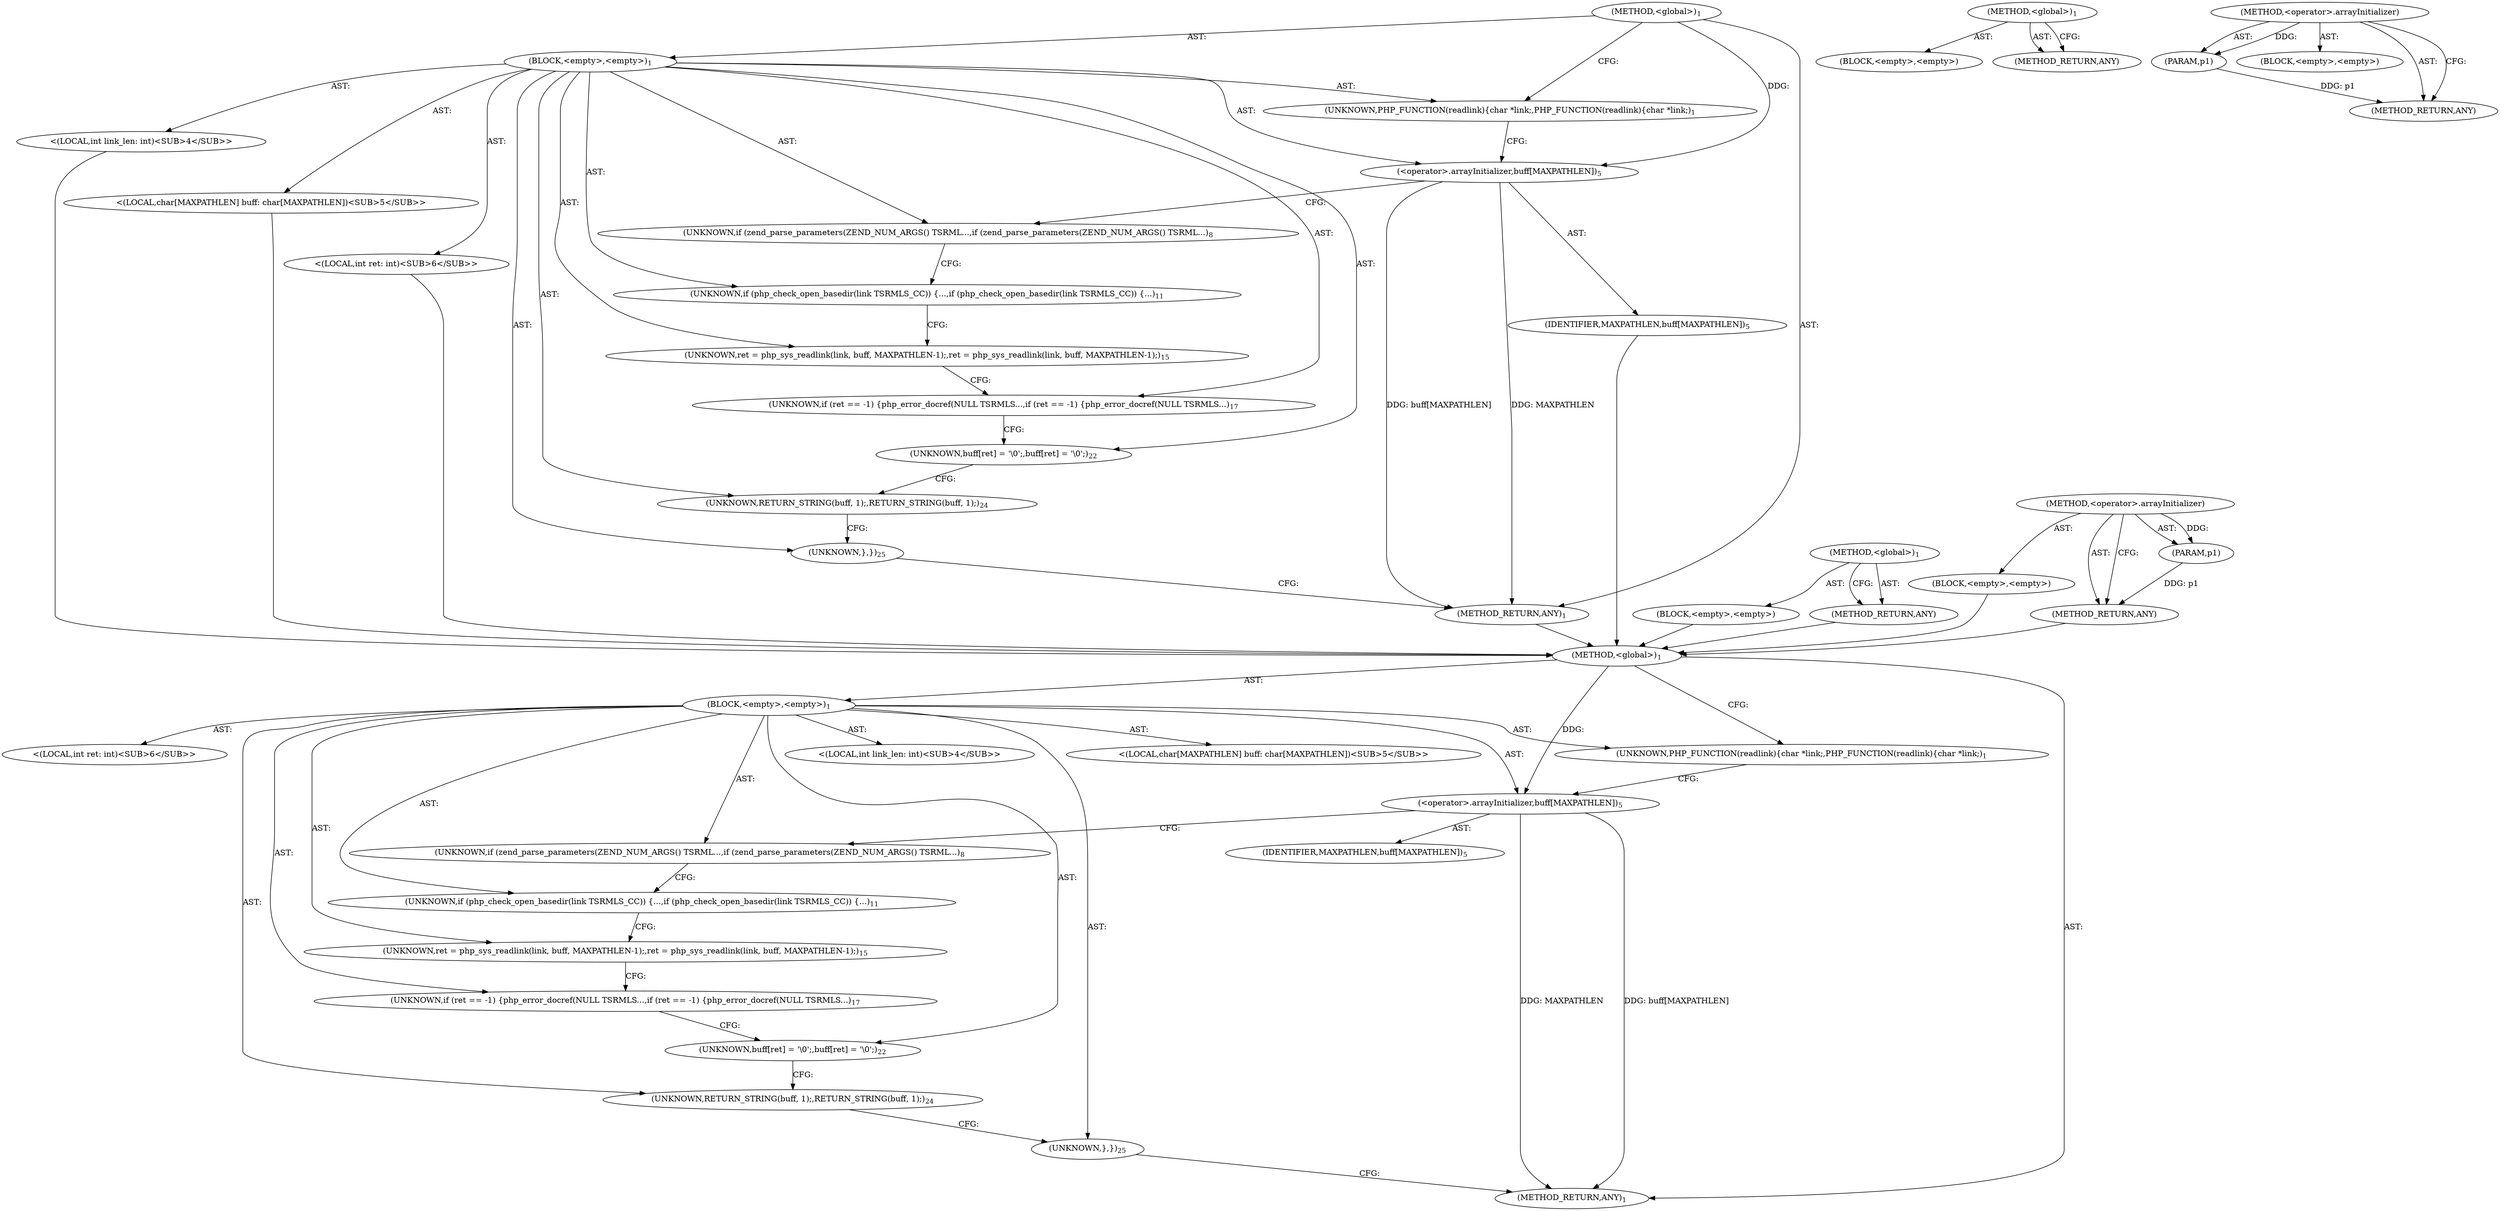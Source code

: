 digraph "&lt;operator&gt;.arrayInitializer" {
vulnerable_6 [label=<(METHOD,&lt;global&gt;)<SUB>1</SUB>>];
vulnerable_7 [label=<(BLOCK,&lt;empty&gt;,&lt;empty&gt;)<SUB>1</SUB>>];
vulnerable_8 [label=<(UNKNOWN,PHP_FUNCTION(readlink)
{
	char *link;,PHP_FUNCTION(readlink)
{
	char *link;)<SUB>1</SUB>>];
vulnerable_9 [label="<(LOCAL,int link_len: int)<SUB>4</SUB>>"];
vulnerable_10 [label="<(LOCAL,char[MAXPATHLEN] buff: char[MAXPATHLEN])<SUB>5</SUB>>"];
vulnerable_11 [label=<(&lt;operator&gt;.arrayInitializer,buff[MAXPATHLEN])<SUB>5</SUB>>];
vulnerable_12 [label=<(IDENTIFIER,MAXPATHLEN,buff[MAXPATHLEN])<SUB>5</SUB>>];
vulnerable_13 [label="<(LOCAL,int ret: int)<SUB>6</SUB>>"];
vulnerable_14 [label=<(UNKNOWN,if (zend_parse_parameters(ZEND_NUM_ARGS() TSRML...,if (zend_parse_parameters(ZEND_NUM_ARGS() TSRML...)<SUB>8</SUB>>];
vulnerable_15 [label=<(UNKNOWN,if (php_check_open_basedir(link TSRMLS_CC)) {
	...,if (php_check_open_basedir(link TSRMLS_CC)) {
	...)<SUB>11</SUB>>];
vulnerable_16 [label=<(UNKNOWN,ret = php_sys_readlink(link, buff, MAXPATHLEN-1);,ret = php_sys_readlink(link, buff, MAXPATHLEN-1);)<SUB>15</SUB>>];
vulnerable_17 [label=<(UNKNOWN,if (ret == -1) {
		php_error_docref(NULL TSRMLS...,if (ret == -1) {
		php_error_docref(NULL TSRMLS...)<SUB>17</SUB>>];
vulnerable_18 [label=<(UNKNOWN,buff[ret] = '\0';,buff[ret] = '\0';)<SUB>22</SUB>>];
vulnerable_19 [label=<(UNKNOWN,RETURN_STRING(buff, 1);,RETURN_STRING(buff, 1);)<SUB>24</SUB>>];
vulnerable_20 [label=<(UNKNOWN,},})<SUB>25</SUB>>];
vulnerable_21 [label=<(METHOD_RETURN,ANY)<SUB>1</SUB>>];
vulnerable_30 [label=<(METHOD,&lt;global&gt;)<SUB>1</SUB>>];
vulnerable_31 [label=<(BLOCK,&lt;empty&gt;,&lt;empty&gt;)>];
vulnerable_32 [label=<(METHOD_RETURN,ANY)>];
vulnerable_36 [label=<(METHOD,&lt;operator&gt;.arrayInitializer)>];
vulnerable_37 [label=<(PARAM,p1)>];
vulnerable_38 [label=<(BLOCK,&lt;empty&gt;,&lt;empty&gt;)>];
vulnerable_39 [label=<(METHOD_RETURN,ANY)>];
fixed_6 [label=<(METHOD,&lt;global&gt;)<SUB>1</SUB>>];
fixed_7 [label=<(BLOCK,&lt;empty&gt;,&lt;empty&gt;)<SUB>1</SUB>>];
fixed_8 [label=<(UNKNOWN,PHP_FUNCTION(readlink)
{
	char *link;,PHP_FUNCTION(readlink)
{
	char *link;)<SUB>1</SUB>>];
fixed_9 [label="<(LOCAL,int link_len: int)<SUB>4</SUB>>"];
fixed_10 [label="<(LOCAL,char[MAXPATHLEN] buff: char[MAXPATHLEN])<SUB>5</SUB>>"];
fixed_11 [label=<(&lt;operator&gt;.arrayInitializer,buff[MAXPATHLEN])<SUB>5</SUB>>];
fixed_12 [label=<(IDENTIFIER,MAXPATHLEN,buff[MAXPATHLEN])<SUB>5</SUB>>];
fixed_13 [label="<(LOCAL,int ret: int)<SUB>6</SUB>>"];
fixed_14 [label=<(UNKNOWN,if (zend_parse_parameters(ZEND_NUM_ARGS() TSRML...,if (zend_parse_parameters(ZEND_NUM_ARGS() TSRML...)<SUB>8</SUB>>];
fixed_15 [label=<(UNKNOWN,if (php_check_open_basedir(link TSRMLS_CC)) {
	...,if (php_check_open_basedir(link TSRMLS_CC)) {
	...)<SUB>11</SUB>>];
fixed_16 [label=<(UNKNOWN,ret = php_sys_readlink(link, buff, MAXPATHLEN-1);,ret = php_sys_readlink(link, buff, MAXPATHLEN-1);)<SUB>15</SUB>>];
fixed_17 [label=<(UNKNOWN,if (ret == -1) {
		php_error_docref(NULL TSRMLS...,if (ret == -1) {
		php_error_docref(NULL TSRMLS...)<SUB>17</SUB>>];
fixed_18 [label=<(UNKNOWN,buff[ret] = '\0';,buff[ret] = '\0';)<SUB>22</SUB>>];
fixed_19 [label=<(UNKNOWN,RETURN_STRING(buff, 1);,RETURN_STRING(buff, 1);)<SUB>24</SUB>>];
fixed_20 [label=<(UNKNOWN,},})<SUB>25</SUB>>];
fixed_21 [label=<(METHOD_RETURN,ANY)<SUB>1</SUB>>];
fixed_30 [label=<(METHOD,&lt;global&gt;)<SUB>1</SUB>>];
fixed_31 [label=<(BLOCK,&lt;empty&gt;,&lt;empty&gt;)>];
fixed_32 [label=<(METHOD_RETURN,ANY)>];
fixed_36 [label=<(METHOD,&lt;operator&gt;.arrayInitializer)>];
fixed_37 [label=<(PARAM,p1)>];
fixed_38 [label=<(BLOCK,&lt;empty&gt;,&lt;empty&gt;)>];
fixed_39 [label=<(METHOD_RETURN,ANY)>];
vulnerable_6 -> vulnerable_7  [key=0, label="AST: "];
vulnerable_6 -> vulnerable_21  [key=0, label="AST: "];
vulnerable_6 -> vulnerable_8  [key=0, label="CFG: "];
vulnerable_6 -> vulnerable_11  [key=0, label="DDG: "];
vulnerable_7 -> vulnerable_8  [key=0, label="AST: "];
vulnerable_7 -> vulnerable_9  [key=0, label="AST: "];
vulnerable_7 -> vulnerable_10  [key=0, label="AST: "];
vulnerable_7 -> vulnerable_11  [key=0, label="AST: "];
vulnerable_7 -> vulnerable_13  [key=0, label="AST: "];
vulnerable_7 -> vulnerable_14  [key=0, label="AST: "];
vulnerable_7 -> vulnerable_15  [key=0, label="AST: "];
vulnerable_7 -> vulnerable_16  [key=0, label="AST: "];
vulnerable_7 -> vulnerable_17  [key=0, label="AST: "];
vulnerable_7 -> vulnerable_18  [key=0, label="AST: "];
vulnerable_7 -> vulnerable_19  [key=0, label="AST: "];
vulnerable_7 -> vulnerable_20  [key=0, label="AST: "];
vulnerable_8 -> vulnerable_11  [key=0, label="CFG: "];
vulnerable_9 -> fixed_6  [key=0];
vulnerable_10 -> fixed_6  [key=0];
vulnerable_11 -> vulnerable_12  [key=0, label="AST: "];
vulnerable_11 -> vulnerable_14  [key=0, label="CFG: "];
vulnerable_11 -> vulnerable_21  [key=0, label="DDG: buff[MAXPATHLEN]"];
vulnerable_11 -> vulnerable_21  [key=1, label="DDG: MAXPATHLEN"];
vulnerable_12 -> fixed_6  [key=0];
vulnerable_13 -> fixed_6  [key=0];
vulnerable_14 -> vulnerable_15  [key=0, label="CFG: "];
vulnerable_15 -> vulnerable_16  [key=0, label="CFG: "];
vulnerable_16 -> vulnerable_17  [key=0, label="CFG: "];
vulnerable_17 -> vulnerable_18  [key=0, label="CFG: "];
vulnerable_18 -> vulnerable_19  [key=0, label="CFG: "];
vulnerable_19 -> vulnerable_20  [key=0, label="CFG: "];
vulnerable_20 -> vulnerable_21  [key=0, label="CFG: "];
vulnerable_21 -> fixed_6  [key=0];
vulnerable_30 -> vulnerable_31  [key=0, label="AST: "];
vulnerable_30 -> vulnerable_32  [key=0, label="AST: "];
vulnerable_30 -> vulnerable_32  [key=1, label="CFG: "];
vulnerable_31 -> fixed_6  [key=0];
vulnerable_32 -> fixed_6  [key=0];
vulnerable_36 -> vulnerable_37  [key=0, label="AST: "];
vulnerable_36 -> vulnerable_37  [key=1, label="DDG: "];
vulnerable_36 -> vulnerable_38  [key=0, label="AST: "];
vulnerable_36 -> vulnerable_39  [key=0, label="AST: "];
vulnerable_36 -> vulnerable_39  [key=1, label="CFG: "];
vulnerable_37 -> vulnerable_39  [key=0, label="DDG: p1"];
vulnerable_38 -> fixed_6  [key=0];
vulnerable_39 -> fixed_6  [key=0];
fixed_6 -> fixed_7  [key=0, label="AST: "];
fixed_6 -> fixed_21  [key=0, label="AST: "];
fixed_6 -> fixed_8  [key=0, label="CFG: "];
fixed_6 -> fixed_11  [key=0, label="DDG: "];
fixed_7 -> fixed_8  [key=0, label="AST: "];
fixed_7 -> fixed_9  [key=0, label="AST: "];
fixed_7 -> fixed_10  [key=0, label="AST: "];
fixed_7 -> fixed_11  [key=0, label="AST: "];
fixed_7 -> fixed_13  [key=0, label="AST: "];
fixed_7 -> fixed_14  [key=0, label="AST: "];
fixed_7 -> fixed_15  [key=0, label="AST: "];
fixed_7 -> fixed_16  [key=0, label="AST: "];
fixed_7 -> fixed_17  [key=0, label="AST: "];
fixed_7 -> fixed_18  [key=0, label="AST: "];
fixed_7 -> fixed_19  [key=0, label="AST: "];
fixed_7 -> fixed_20  [key=0, label="AST: "];
fixed_8 -> fixed_11  [key=0, label="CFG: "];
fixed_11 -> fixed_12  [key=0, label="AST: "];
fixed_11 -> fixed_14  [key=0, label="CFG: "];
fixed_11 -> fixed_21  [key=0, label="DDG: buff[MAXPATHLEN]"];
fixed_11 -> fixed_21  [key=1, label="DDG: MAXPATHLEN"];
fixed_14 -> fixed_15  [key=0, label="CFG: "];
fixed_15 -> fixed_16  [key=0, label="CFG: "];
fixed_16 -> fixed_17  [key=0, label="CFG: "];
fixed_17 -> fixed_18  [key=0, label="CFG: "];
fixed_18 -> fixed_19  [key=0, label="CFG: "];
fixed_19 -> fixed_20  [key=0, label="CFG: "];
fixed_20 -> fixed_21  [key=0, label="CFG: "];
fixed_30 -> fixed_31  [key=0, label="AST: "];
fixed_30 -> fixed_32  [key=0, label="AST: "];
fixed_30 -> fixed_32  [key=1, label="CFG: "];
fixed_36 -> fixed_37  [key=0, label="AST: "];
fixed_36 -> fixed_37  [key=1, label="DDG: "];
fixed_36 -> fixed_38  [key=0, label="AST: "];
fixed_36 -> fixed_39  [key=0, label="AST: "];
fixed_36 -> fixed_39  [key=1, label="CFG: "];
fixed_37 -> fixed_39  [key=0, label="DDG: p1"];
}
